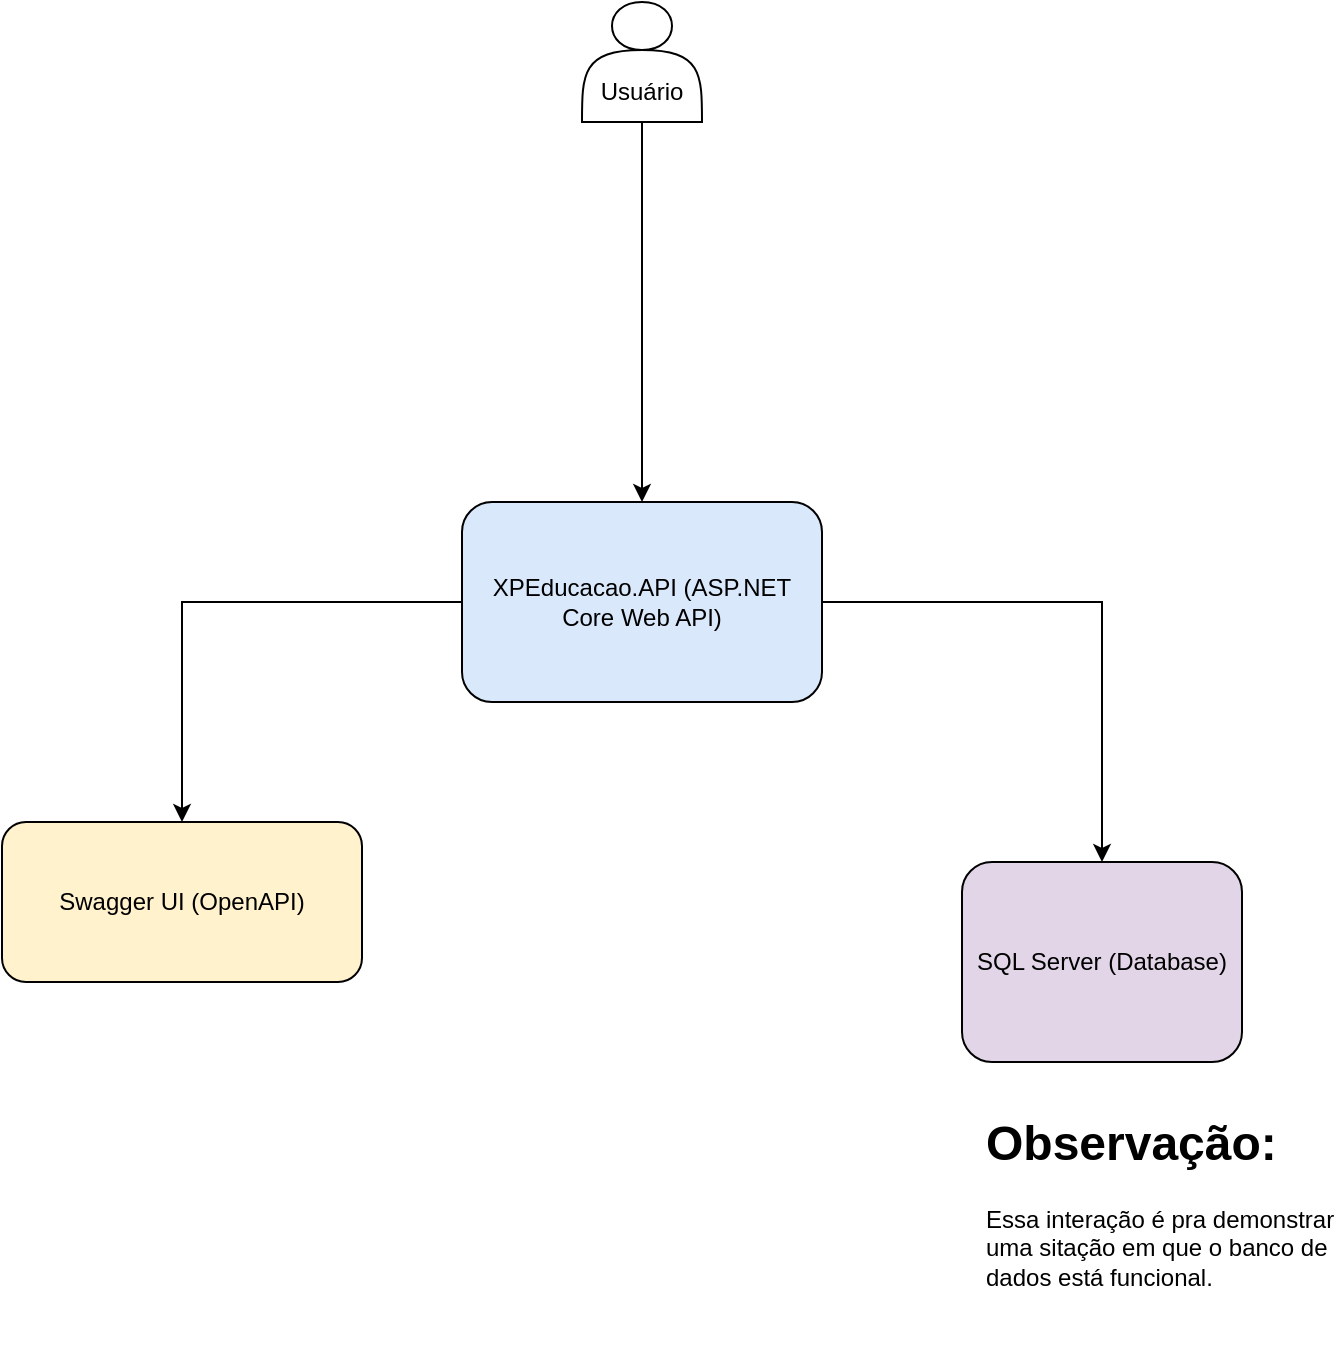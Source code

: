<mxfile version="26.2.14">
  <diagram name="Container Diagram" id="0">
    <mxGraphModel dx="2066" dy="1103" grid="1" gridSize="10" guides="1" tooltips="1" connect="1" arrows="1" fold="1" page="1" pageScale="1" pageWidth="850" pageHeight="1100" math="0" shadow="0">
      <root>
        <mxCell id="0" />
        <mxCell id="1" parent="0" />
        <mxCell id="2" value="&lt;div&gt;&lt;br&gt;&lt;/div&gt;&lt;div&gt;&lt;br&gt;&lt;/div&gt;&lt;div&gt;&lt;span style=&quot;background-color: transparent; color: light-dark(rgb(0, 0, 0), rgb(255, 255, 255));&quot;&gt;Usuário&lt;/span&gt;&lt;/div&gt;" style="shape=actor;whiteSpace=wrap;html=1;" parent="1" vertex="1">
          <mxGeometry x="420" y="160" width="60" height="60" as="geometry" />
        </mxCell>
        <mxCell id="3" value="XPEducacao.API (ASP.NET Core Web API)" style="rounded=1;whiteSpace=wrap;html=1;fillColor=#dae8fc;" parent="1" vertex="1">
          <mxGeometry x="360" y="410" width="180" height="100" as="geometry" />
        </mxCell>
        <mxCell id="4" value="SQL Server (Database)" style="rounded=1;whiteSpace=wrap;html=1;fillColor=#e1d5e7;" parent="1" vertex="1">
          <mxGeometry x="610" y="590" width="140" height="100" as="geometry" />
        </mxCell>
        <mxCell id="5" value="Swagger UI (OpenAPI)" style="rounded=1;whiteSpace=wrap;html=1;fillColor=#fff2cc;" parent="1" vertex="1">
          <mxGeometry x="130" y="570" width="180" height="80" as="geometry" />
        </mxCell>
        <mxCell id="6" style="edgeStyle=orthogonalEdgeStyle;rounded=0;html=1;" parent="1" source="2" target="3" edge="1">
          <mxGeometry relative="1" as="geometry" />
        </mxCell>
        <mxCell id="7" style="edgeStyle=orthogonalEdgeStyle;rounded=0;html=1;" parent="1" source="3" target="4" edge="1">
          <mxGeometry relative="1" as="geometry" />
        </mxCell>
        <mxCell id="8" style="edgeStyle=orthogonalEdgeStyle;rounded=0;html=1;" parent="1" source="3" target="5" edge="1">
          <mxGeometry relative="1" as="geometry" />
        </mxCell>
        <mxCell id="49DI5C7Imqb_o5GLlMVC-8" value="&lt;h1 style=&quot;margin-top: 0px;&quot;&gt;Observação:&lt;/h1&gt;&lt;div&gt;Essa interação é pra demonstrar uma sitação em que o banco de dados está funcional.&lt;/div&gt;" style="text;html=1;whiteSpace=wrap;overflow=hidden;rounded=0;" vertex="1" parent="1">
          <mxGeometry x="620" y="710" width="180" height="120" as="geometry" />
        </mxCell>
      </root>
    </mxGraphModel>
  </diagram>
</mxfile>
